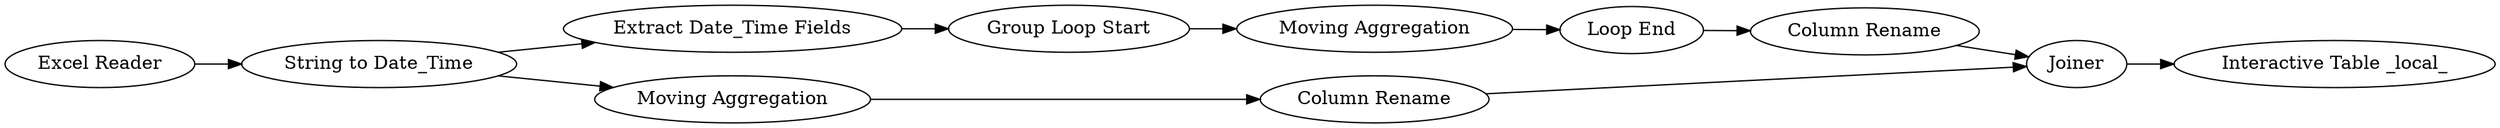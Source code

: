 digraph {
	5 -> 3
	1 -> 4
	4 -> 2
	4 -> 5
	8 -> 10
	9 -> 10
	7 -> 9
	6 -> 7
	10 -> 11
	2 -> 8
	3 -> 6
	5 [label="Extract Date_Time Fields"]
	1 [label="Excel Reader"]
	7 [label="Loop End"]
	9 [label="Column Rename"]
	11 [label="Interactive Table _local_"]
	4 [label="String to Date_Time"]
	8 [label="Column Rename"]
	6 [label="Moving Aggregation"]
	3 [label="Group Loop Start"]
	2 [label="Moving Aggregation"]
	10 [label=Joiner]
	rankdir=LR
}
